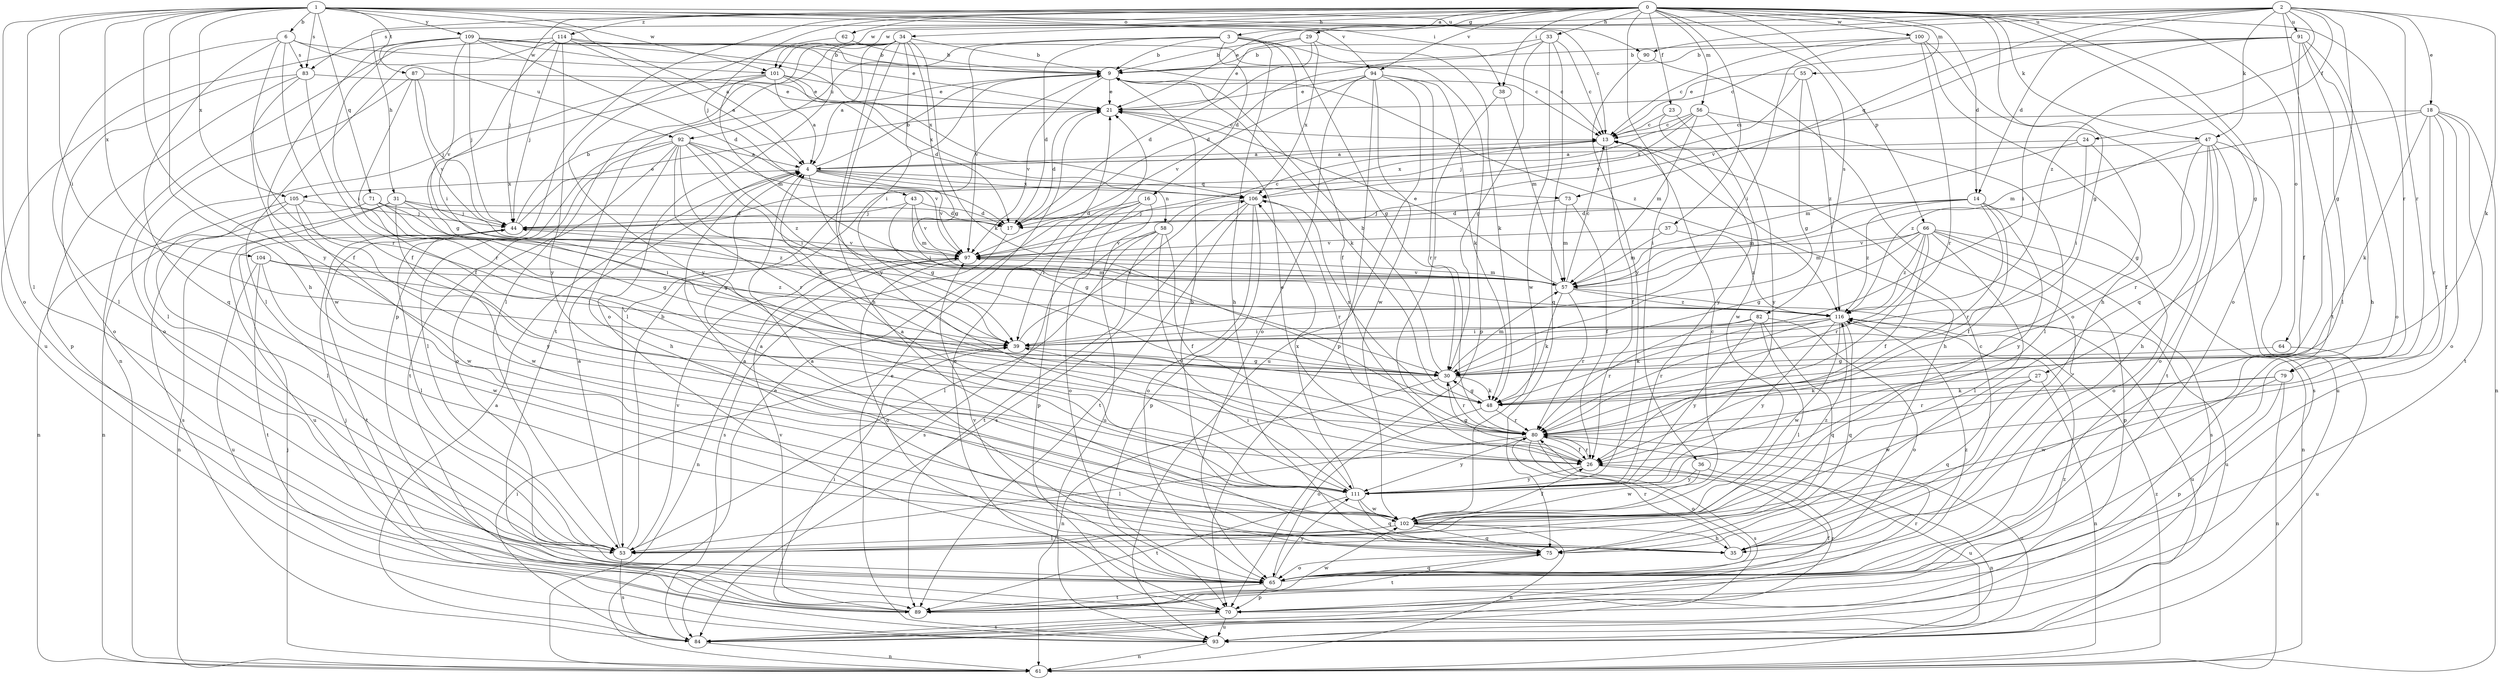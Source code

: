strict digraph  {
0;
1;
2;
3;
4;
6;
9;
13;
14;
16;
17;
18;
21;
23;
24;
26;
27;
29;
30;
31;
33;
34;
35;
36;
37;
38;
39;
43;
44;
47;
48;
53;
55;
56;
57;
58;
61;
62;
64;
65;
66;
70;
71;
73;
75;
79;
80;
82;
83;
84;
87;
89;
90;
91;
92;
93;
94;
97;
100;
101;
102;
104;
105;
106;
109;
111;
114;
116;
0 -> 3  [label=a];
0 -> 14  [label=d];
0 -> 23  [label=f];
0 -> 27  [label=g];
0 -> 29  [label=g];
0 -> 30  [label=g];
0 -> 31  [label=h];
0 -> 33  [label=h];
0 -> 34  [label=h];
0 -> 36  [label=i];
0 -> 37  [label=i];
0 -> 38  [label=i];
0 -> 43  [label=j];
0 -> 44  [label=j];
0 -> 47  [label=k];
0 -> 55  [label=m];
0 -> 56  [label=m];
0 -> 62  [label=o];
0 -> 64  [label=o];
0 -> 65  [label=o];
0 -> 66  [label=p];
0 -> 70  [label=p];
0 -> 79  [label=r];
0 -> 82  [label=s];
0 -> 94  [label=v];
0 -> 100  [label=w];
0 -> 101  [label=w];
0 -> 114  [label=z];
1 -> 4  [label=a];
1 -> 6  [label=b];
1 -> 13  [label=c];
1 -> 35  [label=h];
1 -> 38  [label=i];
1 -> 39  [label=i];
1 -> 53  [label=l];
1 -> 65  [label=o];
1 -> 71  [label=q];
1 -> 83  [label=s];
1 -> 87  [label=t];
1 -> 90  [label=u];
1 -> 94  [label=v];
1 -> 101  [label=w];
1 -> 104  [label=x];
1 -> 105  [label=x];
1 -> 109  [label=y];
1 -> 111  [label=y];
2 -> 14  [label=d];
2 -> 18  [label=e];
2 -> 21  [label=e];
2 -> 24  [label=f];
2 -> 30  [label=g];
2 -> 47  [label=k];
2 -> 48  [label=k];
2 -> 73  [label=q];
2 -> 79  [label=r];
2 -> 83  [label=s];
2 -> 89  [label=t];
2 -> 90  [label=u];
2 -> 91  [label=u];
2 -> 101  [label=w];
2 -> 116  [label=z];
3 -> 9  [label=b];
3 -> 16  [label=d];
3 -> 17  [label=d];
3 -> 26  [label=f];
3 -> 30  [label=g];
3 -> 35  [label=h];
3 -> 70  [label=p];
3 -> 92  [label=u];
3 -> 97  [label=v];
4 -> 9  [label=b];
4 -> 30  [label=g];
4 -> 58  [label=n];
4 -> 73  [label=q];
4 -> 97  [label=v];
4 -> 105  [label=x];
4 -> 106  [label=x];
6 -> 26  [label=f];
6 -> 53  [label=l];
6 -> 75  [label=q];
6 -> 80  [label=r];
6 -> 83  [label=s];
6 -> 92  [label=u];
6 -> 101  [label=w];
9 -> 21  [label=e];
9 -> 48  [label=k];
9 -> 53  [label=l];
9 -> 97  [label=v];
9 -> 116  [label=z];
13 -> 4  [label=a];
13 -> 26  [label=f];
13 -> 35  [label=h];
13 -> 106  [label=x];
14 -> 17  [label=d];
14 -> 26  [label=f];
14 -> 44  [label=j];
14 -> 57  [label=m];
14 -> 65  [label=o];
14 -> 80  [label=r];
14 -> 111  [label=y];
14 -> 116  [label=z];
16 -> 17  [label=d];
16 -> 39  [label=i];
16 -> 65  [label=o];
16 -> 70  [label=p];
16 -> 93  [label=u];
17 -> 84  [label=s];
18 -> 13  [label=c];
18 -> 26  [label=f];
18 -> 48  [label=k];
18 -> 57  [label=m];
18 -> 61  [label=n];
18 -> 65  [label=o];
18 -> 80  [label=r];
18 -> 89  [label=t];
21 -> 13  [label=c];
21 -> 17  [label=d];
23 -> 13  [label=c];
23 -> 102  [label=w];
23 -> 111  [label=y];
24 -> 4  [label=a];
24 -> 30  [label=g];
24 -> 39  [label=i];
24 -> 57  [label=m];
26 -> 21  [label=e];
26 -> 30  [label=g];
26 -> 61  [label=n];
26 -> 80  [label=r];
26 -> 111  [label=y];
27 -> 48  [label=k];
27 -> 61  [label=n];
27 -> 75  [label=q];
27 -> 102  [label=w];
29 -> 9  [label=b];
29 -> 17  [label=d];
29 -> 21  [label=e];
29 -> 48  [label=k];
29 -> 106  [label=x];
30 -> 9  [label=b];
30 -> 48  [label=k];
30 -> 57  [label=m];
30 -> 61  [label=n];
30 -> 80  [label=r];
31 -> 17  [label=d];
31 -> 30  [label=g];
31 -> 44  [label=j];
31 -> 84  [label=s];
31 -> 93  [label=u];
31 -> 102  [label=w];
33 -> 9  [label=b];
33 -> 13  [label=c];
33 -> 17  [label=d];
33 -> 30  [label=g];
33 -> 75  [label=q];
33 -> 102  [label=w];
34 -> 4  [label=a];
34 -> 9  [label=b];
34 -> 30  [label=g];
34 -> 35  [label=h];
34 -> 39  [label=i];
34 -> 48  [label=k];
34 -> 53  [label=l];
34 -> 65  [label=o];
34 -> 89  [label=t];
34 -> 111  [label=y];
35 -> 4  [label=a];
35 -> 13  [label=c];
35 -> 80  [label=r];
36 -> 93  [label=u];
36 -> 102  [label=w];
36 -> 111  [label=y];
37 -> 57  [label=m];
37 -> 97  [label=v];
37 -> 116  [label=z];
38 -> 57  [label=m];
38 -> 80  [label=r];
39 -> 30  [label=g];
39 -> 106  [label=x];
43 -> 17  [label=d];
43 -> 30  [label=g];
43 -> 44  [label=j];
43 -> 57  [label=m];
43 -> 97  [label=v];
44 -> 9  [label=b];
44 -> 21  [label=e];
44 -> 53  [label=l];
44 -> 61  [label=n];
44 -> 89  [label=t];
44 -> 97  [label=v];
47 -> 4  [label=a];
47 -> 35  [label=h];
47 -> 65  [label=o];
47 -> 80  [label=r];
47 -> 84  [label=s];
47 -> 89  [label=t];
47 -> 93  [label=u];
47 -> 116  [label=z];
48 -> 30  [label=g];
48 -> 65  [label=o];
48 -> 80  [label=r];
48 -> 106  [label=x];
53 -> 4  [label=a];
53 -> 9  [label=b];
53 -> 84  [label=s];
53 -> 97  [label=v];
55 -> 21  [label=e];
55 -> 30  [label=g];
55 -> 97  [label=v];
55 -> 116  [label=z];
56 -> 13  [label=c];
56 -> 44  [label=j];
56 -> 53  [label=l];
56 -> 57  [label=m];
56 -> 106  [label=x];
56 -> 111  [label=y];
57 -> 13  [label=c];
57 -> 21  [label=e];
57 -> 44  [label=j];
57 -> 48  [label=k];
57 -> 80  [label=r];
57 -> 93  [label=u];
57 -> 97  [label=v];
57 -> 116  [label=z];
58 -> 13  [label=c];
58 -> 26  [label=f];
58 -> 53  [label=l];
58 -> 84  [label=s];
58 -> 89  [label=t];
58 -> 97  [label=v];
58 -> 111  [label=y];
61 -> 21  [label=e];
61 -> 44  [label=j];
61 -> 116  [label=z];
62 -> 9  [label=b];
62 -> 111  [label=y];
64 -> 30  [label=g];
64 -> 93  [label=u];
65 -> 70  [label=p];
65 -> 75  [label=q];
65 -> 89  [label=t];
65 -> 97  [label=v];
65 -> 111  [label=y];
65 -> 116  [label=z];
66 -> 26  [label=f];
66 -> 30  [label=g];
66 -> 53  [label=l];
66 -> 57  [label=m];
66 -> 61  [label=n];
66 -> 70  [label=p];
66 -> 80  [label=r];
66 -> 84  [label=s];
66 -> 97  [label=v];
66 -> 116  [label=z];
70 -> 21  [label=e];
70 -> 26  [label=f];
70 -> 80  [label=r];
70 -> 84  [label=s];
70 -> 93  [label=u];
71 -> 17  [label=d];
71 -> 30  [label=g];
71 -> 39  [label=i];
71 -> 61  [label=n];
71 -> 116  [label=z];
73 -> 17  [label=d];
73 -> 26  [label=f];
73 -> 57  [label=m];
75 -> 4  [label=a];
75 -> 65  [label=o];
75 -> 89  [label=t];
79 -> 48  [label=k];
79 -> 61  [label=n];
79 -> 70  [label=p];
79 -> 80  [label=r];
79 -> 102  [label=w];
80 -> 26  [label=f];
80 -> 53  [label=l];
80 -> 65  [label=o];
80 -> 84  [label=s];
80 -> 93  [label=u];
80 -> 111  [label=y];
82 -> 39  [label=i];
82 -> 53  [label=l];
82 -> 65  [label=o];
82 -> 75  [label=q];
82 -> 80  [label=r];
82 -> 111  [label=y];
83 -> 21  [label=e];
83 -> 65  [label=o];
83 -> 70  [label=p];
83 -> 80  [label=r];
83 -> 102  [label=w];
84 -> 4  [label=a];
84 -> 39  [label=i];
84 -> 61  [label=n];
84 -> 80  [label=r];
84 -> 116  [label=z];
87 -> 21  [label=e];
87 -> 26  [label=f];
87 -> 44  [label=j];
87 -> 65  [label=o];
87 -> 97  [label=v];
89 -> 39  [label=i];
89 -> 44  [label=j];
89 -> 97  [label=v];
89 -> 102  [label=w];
90 -> 65  [label=o];
90 -> 111  [label=y];
91 -> 9  [label=b];
91 -> 13  [label=c];
91 -> 26  [label=f];
91 -> 35  [label=h];
91 -> 39  [label=i];
91 -> 53  [label=l];
91 -> 65  [label=o];
91 -> 97  [label=v];
92 -> 4  [label=a];
92 -> 35  [label=h];
92 -> 39  [label=i];
92 -> 48  [label=k];
92 -> 53  [label=l];
92 -> 65  [label=o];
92 -> 80  [label=r];
92 -> 89  [label=t];
92 -> 97  [label=v];
92 -> 116  [label=z];
93 -> 21  [label=e];
93 -> 61  [label=n];
94 -> 21  [label=e];
94 -> 48  [label=k];
94 -> 65  [label=o];
94 -> 70  [label=p];
94 -> 80  [label=r];
94 -> 93  [label=u];
94 -> 97  [label=v];
94 -> 102  [label=w];
97 -> 57  [label=m];
97 -> 61  [label=n];
97 -> 65  [label=o];
100 -> 9  [label=b];
100 -> 13  [label=c];
100 -> 35  [label=h];
100 -> 39  [label=i];
100 -> 75  [label=q];
100 -> 80  [label=r];
101 -> 4  [label=a];
101 -> 17  [label=d];
101 -> 21  [label=e];
101 -> 30  [label=g];
101 -> 53  [label=l];
101 -> 57  [label=m];
101 -> 106  [label=x];
102 -> 4  [label=a];
102 -> 9  [label=b];
102 -> 13  [label=c];
102 -> 26  [label=f];
102 -> 35  [label=h];
102 -> 53  [label=l];
102 -> 61  [label=n];
102 -> 75  [label=q];
102 -> 116  [label=z];
104 -> 39  [label=i];
104 -> 57  [label=m];
104 -> 89  [label=t];
104 -> 93  [label=u];
104 -> 102  [label=w];
104 -> 116  [label=z];
105 -> 44  [label=j];
105 -> 53  [label=l];
105 -> 61  [label=n];
105 -> 102  [label=w];
105 -> 111  [label=y];
106 -> 44  [label=j];
106 -> 65  [label=o];
106 -> 70  [label=p];
106 -> 80  [label=r];
106 -> 84  [label=s];
106 -> 89  [label=t];
109 -> 9  [label=b];
109 -> 13  [label=c];
109 -> 17  [label=d];
109 -> 21  [label=e];
109 -> 26  [label=f];
109 -> 39  [label=i];
109 -> 44  [label=j];
109 -> 93  [label=u];
109 -> 97  [label=v];
109 -> 106  [label=x];
111 -> 4  [label=a];
111 -> 39  [label=i];
111 -> 75  [label=q];
111 -> 89  [label=t];
111 -> 102  [label=w];
111 -> 106  [label=x];
114 -> 4  [label=a];
114 -> 9  [label=b];
114 -> 13  [label=c];
114 -> 39  [label=i];
114 -> 44  [label=j];
114 -> 53  [label=l];
114 -> 61  [label=n];
114 -> 111  [label=y];
116 -> 39  [label=i];
116 -> 48  [label=k];
116 -> 75  [label=q];
116 -> 80  [label=r];
116 -> 93  [label=u];
116 -> 102  [label=w];
116 -> 111  [label=y];
}
